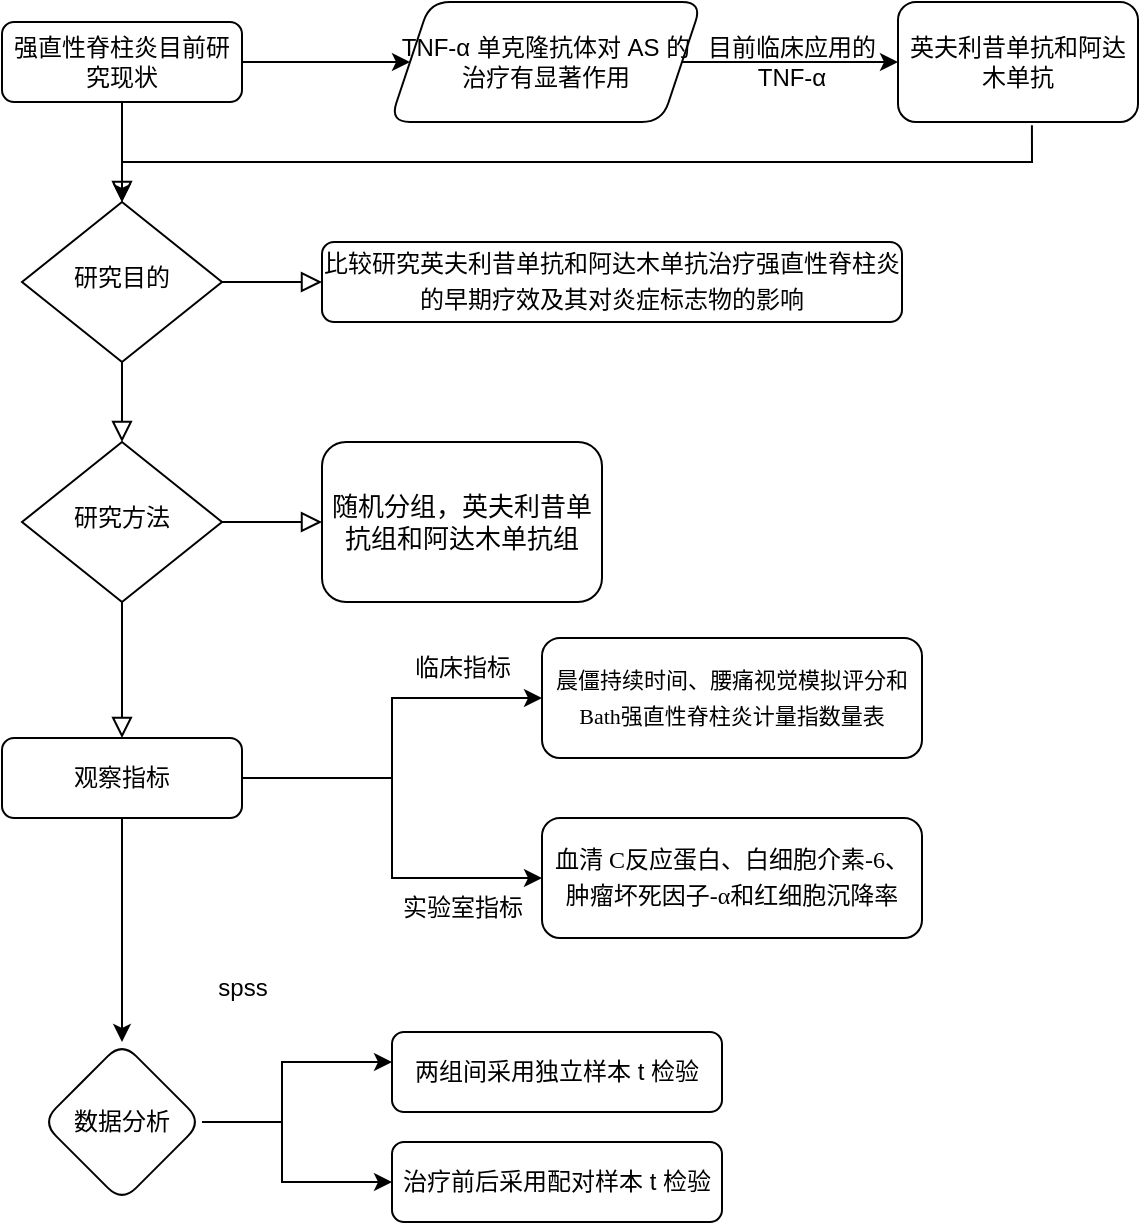 <mxfile version="21.7.4" type="github">
  <diagram id="C5RBs43oDa-KdzZeNtuy" name="Page-1">
    <mxGraphModel dx="819" dy="515" grid="1" gridSize="10" guides="1" tooltips="1" connect="1" arrows="1" fold="1" page="1" pageScale="1" pageWidth="827" pageHeight="1169" math="0" shadow="0">
      <root>
        <mxCell id="WIyWlLk6GJQsqaUBKTNV-0" />
        <mxCell id="WIyWlLk6GJQsqaUBKTNV-1" parent="WIyWlLk6GJQsqaUBKTNV-0" />
        <mxCell id="WIyWlLk6GJQsqaUBKTNV-2" value="" style="rounded=0;html=1;jettySize=auto;orthogonalLoop=1;fontSize=11;endArrow=block;endFill=0;endSize=8;strokeWidth=1;shadow=0;labelBackgroundColor=none;edgeStyle=orthogonalEdgeStyle;exitX=0.558;exitY=1.028;exitDx=0;exitDy=0;exitPerimeter=0;" parent="WIyWlLk6GJQsqaUBKTNV-1" source="stuIeU_nHZXq38iPbW_k-2" target="WIyWlLk6GJQsqaUBKTNV-6" edge="1">
          <mxGeometry relative="1" as="geometry">
            <Array as="points">
              <mxPoint x="675" y="150" />
              <mxPoint x="220" y="150" />
            </Array>
          </mxGeometry>
        </mxCell>
        <mxCell id="stuIeU_nHZXq38iPbW_k-1" value="" style="edgeStyle=orthogonalEdgeStyle;rounded=0;orthogonalLoop=1;jettySize=auto;html=1;" edge="1" parent="WIyWlLk6GJQsqaUBKTNV-1" source="WIyWlLk6GJQsqaUBKTNV-3" target="stuIeU_nHZXq38iPbW_k-0">
          <mxGeometry relative="1" as="geometry" />
        </mxCell>
        <mxCell id="stuIeU_nHZXq38iPbW_k-6" value="" style="edgeStyle=orthogonalEdgeStyle;rounded=0;orthogonalLoop=1;jettySize=auto;html=1;" edge="1" parent="WIyWlLk6GJQsqaUBKTNV-1" source="WIyWlLk6GJQsqaUBKTNV-3" target="WIyWlLk6GJQsqaUBKTNV-6">
          <mxGeometry relative="1" as="geometry" />
        </mxCell>
        <mxCell id="WIyWlLk6GJQsqaUBKTNV-3" value="强直性脊柱炎目前研究现状" style="rounded=1;whiteSpace=wrap;html=1;fontSize=12;glass=0;strokeWidth=1;shadow=0;" parent="WIyWlLk6GJQsqaUBKTNV-1" vertex="1">
          <mxGeometry x="160" y="80" width="120" height="40" as="geometry" />
        </mxCell>
        <mxCell id="WIyWlLk6GJQsqaUBKTNV-4" value="" style="rounded=0;html=1;jettySize=auto;orthogonalLoop=1;fontSize=11;endArrow=block;endFill=0;endSize=8;strokeWidth=1;shadow=0;labelBackgroundColor=none;edgeStyle=orthogonalEdgeStyle;" parent="WIyWlLk6GJQsqaUBKTNV-1" source="WIyWlLk6GJQsqaUBKTNV-6" target="WIyWlLk6GJQsqaUBKTNV-10" edge="1">
          <mxGeometry y="20" relative="1" as="geometry">
            <mxPoint as="offset" />
          </mxGeometry>
        </mxCell>
        <mxCell id="WIyWlLk6GJQsqaUBKTNV-5" value="" style="edgeStyle=orthogonalEdgeStyle;rounded=0;html=1;jettySize=auto;orthogonalLoop=1;fontSize=11;endArrow=block;endFill=0;endSize=8;strokeWidth=1;shadow=0;labelBackgroundColor=none;" parent="WIyWlLk6GJQsqaUBKTNV-1" source="WIyWlLk6GJQsqaUBKTNV-6" target="WIyWlLk6GJQsqaUBKTNV-7" edge="1">
          <mxGeometry y="10" relative="1" as="geometry">
            <mxPoint as="offset" />
          </mxGeometry>
        </mxCell>
        <mxCell id="WIyWlLk6GJQsqaUBKTNV-6" value="研究目的" style="rhombus;whiteSpace=wrap;html=1;shadow=0;fontFamily=Helvetica;fontSize=12;align=center;strokeWidth=1;spacing=6;spacingTop=-4;" parent="WIyWlLk6GJQsqaUBKTNV-1" vertex="1">
          <mxGeometry x="170" y="170" width="100" height="80" as="geometry" />
        </mxCell>
        <mxCell id="WIyWlLk6GJQsqaUBKTNV-7" value="比较研究英夫利昔单抗和阿达木单抗治疗强直性脊柱炎的早期疗效及其对炎症标志物的影响&lt;span style=&quot;font-size: medium; text-align: start;&quot;&gt;&lt;/span&gt;" style="rounded=1;whiteSpace=wrap;html=1;fontSize=12;glass=0;strokeWidth=1;shadow=0;" parent="WIyWlLk6GJQsqaUBKTNV-1" vertex="1">
          <mxGeometry x="320" y="190" width="290" height="40" as="geometry" />
        </mxCell>
        <mxCell id="WIyWlLk6GJQsqaUBKTNV-8" value="" style="rounded=0;html=1;jettySize=auto;orthogonalLoop=1;fontSize=11;endArrow=block;endFill=0;endSize=8;strokeWidth=1;shadow=0;labelBackgroundColor=none;edgeStyle=orthogonalEdgeStyle;" parent="WIyWlLk6GJQsqaUBKTNV-1" source="WIyWlLk6GJQsqaUBKTNV-10" target="WIyWlLk6GJQsqaUBKTNV-11" edge="1">
          <mxGeometry x="0.333" y="20" relative="1" as="geometry">
            <mxPoint as="offset" />
          </mxGeometry>
        </mxCell>
        <mxCell id="WIyWlLk6GJQsqaUBKTNV-9" value="" style="edgeStyle=orthogonalEdgeStyle;rounded=0;html=1;jettySize=auto;orthogonalLoop=1;fontSize=11;endArrow=block;endFill=0;endSize=8;strokeWidth=1;shadow=0;labelBackgroundColor=none;" parent="WIyWlLk6GJQsqaUBKTNV-1" source="WIyWlLk6GJQsqaUBKTNV-10" target="WIyWlLk6GJQsqaUBKTNV-12" edge="1">
          <mxGeometry y="10" relative="1" as="geometry">
            <mxPoint as="offset" />
          </mxGeometry>
        </mxCell>
        <mxCell id="WIyWlLk6GJQsqaUBKTNV-10" value="研究方法" style="rhombus;whiteSpace=wrap;html=1;shadow=0;fontFamily=Helvetica;fontSize=12;align=center;strokeWidth=1;spacing=6;spacingTop=-4;" parent="WIyWlLk6GJQsqaUBKTNV-1" vertex="1">
          <mxGeometry x="170" y="290" width="100" height="80" as="geometry" />
        </mxCell>
        <mxCell id="stuIeU_nHZXq38iPbW_k-8" value="" style="edgeStyle=orthogonalEdgeStyle;rounded=0;orthogonalLoop=1;jettySize=auto;html=1;" edge="1" parent="WIyWlLk6GJQsqaUBKTNV-1" source="WIyWlLk6GJQsqaUBKTNV-11" target="stuIeU_nHZXq38iPbW_k-7">
          <mxGeometry relative="1" as="geometry" />
        </mxCell>
        <mxCell id="stuIeU_nHZXq38iPbW_k-14" value="" style="edgeStyle=orthogonalEdgeStyle;rounded=0;orthogonalLoop=1;jettySize=auto;html=1;entryX=0;entryY=0.5;entryDx=0;entryDy=0;" edge="1" parent="WIyWlLk6GJQsqaUBKTNV-1" source="WIyWlLk6GJQsqaUBKTNV-11" target="stuIeU_nHZXq38iPbW_k-13">
          <mxGeometry relative="1" as="geometry" />
        </mxCell>
        <mxCell id="stuIeU_nHZXq38iPbW_k-17" value="" style="edgeStyle=orthogonalEdgeStyle;rounded=0;orthogonalLoop=1;jettySize=auto;html=1;" edge="1" parent="WIyWlLk6GJQsqaUBKTNV-1" source="WIyWlLk6GJQsqaUBKTNV-11" target="stuIeU_nHZXq38iPbW_k-16">
          <mxGeometry relative="1" as="geometry" />
        </mxCell>
        <mxCell id="WIyWlLk6GJQsqaUBKTNV-11" value="观察指标" style="rounded=1;whiteSpace=wrap;html=1;fontSize=12;glass=0;strokeWidth=1;shadow=0;" parent="WIyWlLk6GJQsqaUBKTNV-1" vertex="1">
          <mxGeometry x="160" y="438" width="120" height="40" as="geometry" />
        </mxCell>
        <mxCell id="WIyWlLk6GJQsqaUBKTNV-12" value="&lt;div style=&quot;text-align: center;&quot;&gt;&lt;span style=&quot;font-family: 宋体; text-align: start; font-size: 13px; background-color: transparent;&quot;&gt;随机分组，英夫利昔单抗组和阿达木单抗组&lt;/span&gt;&lt;/div&gt;&lt;span style=&quot;font-size: medium; text-align: start;&quot;&gt;&lt;/span&gt;" style="rounded=1;whiteSpace=wrap;html=1;fontSize=12;glass=0;strokeWidth=1;shadow=0;" parent="WIyWlLk6GJQsqaUBKTNV-1" vertex="1">
          <mxGeometry x="320" y="290" width="140" height="80" as="geometry" />
        </mxCell>
        <mxCell id="stuIeU_nHZXq38iPbW_k-3" value="" style="edgeStyle=orthogonalEdgeStyle;rounded=0;orthogonalLoop=1;jettySize=auto;html=1;" edge="1" parent="WIyWlLk6GJQsqaUBKTNV-1" source="stuIeU_nHZXq38iPbW_k-0" target="stuIeU_nHZXq38iPbW_k-2">
          <mxGeometry relative="1" as="geometry">
            <Array as="points">
              <mxPoint x="530" y="100" />
              <mxPoint x="530" y="100" />
            </Array>
          </mxGeometry>
        </mxCell>
        <mxCell id="stuIeU_nHZXq38iPbW_k-0" value="TNF-α 单克隆抗体对 AS 的治疗有显著作用" style="shape=parallelogram;perimeter=parallelogramPerimeter;whiteSpace=wrap;html=1;fixedSize=1;rounded=1;glass=0;strokeWidth=1;shadow=0;" vertex="1" parent="WIyWlLk6GJQsqaUBKTNV-1">
          <mxGeometry x="354" y="70" width="156" height="60" as="geometry" />
        </mxCell>
        <mxCell id="stuIeU_nHZXq38iPbW_k-2" value="英夫利昔单抗和阿达木单抗" style="rounded=1;whiteSpace=wrap;html=1;glass=0;strokeWidth=1;shadow=0;" vertex="1" parent="WIyWlLk6GJQsqaUBKTNV-1">
          <mxGeometry x="608" y="70" width="120" height="60" as="geometry" />
        </mxCell>
        <mxCell id="stuIeU_nHZXq38iPbW_k-5" value="目前临床应用的TNF-α" style="text;strokeColor=none;align=center;fillColor=none;html=1;verticalAlign=middle;whiteSpace=wrap;rounded=0;" vertex="1" parent="WIyWlLk6GJQsqaUBKTNV-1">
          <mxGeometry x="510" y="85" width="90" height="30" as="geometry" />
        </mxCell>
        <mxCell id="stuIeU_nHZXq38iPbW_k-7" value="&lt;font style=&quot;font-size: 11px;&quot;&gt;晨僵持续时间、腰痛视觉模拟评分和&lt;span style=&quot;text-align: start; font-family: &amp;quot;Times New Roman&amp;quot;, serif; font-size: 11px;&quot; lang=&quot;EN-US&quot;&gt;Bath&lt;/span&gt;&lt;span style=&quot;text-align: start; font-family: 宋体; font-size: 11px;&quot;&gt;强直性脊柱炎计量指数量表&lt;/span&gt;&lt;/font&gt;&lt;span style=&quot;font-size: medium; text-align: start;&quot;&gt;&lt;/span&gt;" style="whiteSpace=wrap;html=1;rounded=1;glass=0;strokeWidth=1;shadow=0;" vertex="1" parent="WIyWlLk6GJQsqaUBKTNV-1">
          <mxGeometry x="430" y="388" width="190" height="60" as="geometry" />
        </mxCell>
        <mxCell id="stuIeU_nHZXq38iPbW_k-9" value="临床指标" style="text;html=1;align=center;verticalAlign=middle;resizable=0;points=[];autosize=1;strokeColor=none;fillColor=none;" vertex="1" parent="WIyWlLk6GJQsqaUBKTNV-1">
          <mxGeometry x="355" y="388" width="70" height="30" as="geometry" />
        </mxCell>
        <mxCell id="stuIeU_nHZXq38iPbW_k-13" value="&lt;font style=&quot;font-size: 12px;&quot;&gt;血清&lt;span style=&quot;text-align: start; font-family: &amp;quot;Times New Roman&amp;quot;, serif;&quot; lang=&quot;EN-US&quot;&gt; C&lt;/span&gt;&lt;span style=&quot;text-align: start; font-family: 宋体;&quot;&gt;反应蛋白、白细胞介素&lt;/span&gt;&lt;span style=&quot;text-align: start; font-family: &amp;quot;Times New Roman&amp;quot;, serif;&quot; lang=&quot;EN-US&quot;&gt;-6&lt;/span&gt;&lt;span style=&quot;text-align: start; font-family: 宋体;&quot;&gt;、肿瘤坏死因子&lt;/span&gt;&lt;span style=&quot;text-align: start; font-family: &amp;quot;Times New Roman&amp;quot;, serif;&quot; lang=&quot;EN-US&quot;&gt;-α&lt;/span&gt;&lt;span style=&quot;text-align: start; font-family: 宋体;&quot;&gt;和红细胞沉降率&lt;/span&gt;&lt;/font&gt;&lt;span style=&quot;font-size: medium; text-align: start;&quot;&gt;&lt;/span&gt;" style="whiteSpace=wrap;html=1;rounded=1;glass=0;strokeWidth=1;shadow=0;" vertex="1" parent="WIyWlLk6GJQsqaUBKTNV-1">
          <mxGeometry x="430" y="478" width="190" height="60" as="geometry" />
        </mxCell>
        <mxCell id="stuIeU_nHZXq38iPbW_k-15" value="实验室指标" style="text;html=1;align=center;verticalAlign=middle;resizable=0;points=[];autosize=1;strokeColor=none;fillColor=none;" vertex="1" parent="WIyWlLk6GJQsqaUBKTNV-1">
          <mxGeometry x="350" y="508" width="80" height="30" as="geometry" />
        </mxCell>
        <mxCell id="stuIeU_nHZXq38iPbW_k-34" value="" style="edgeStyle=orthogonalEdgeStyle;rounded=0;orthogonalLoop=1;jettySize=auto;html=1;" edge="1" parent="WIyWlLk6GJQsqaUBKTNV-1" source="stuIeU_nHZXq38iPbW_k-16" target="stuIeU_nHZXq38iPbW_k-33">
          <mxGeometry relative="1" as="geometry">
            <Array as="points">
              <mxPoint x="300" y="630" />
              <mxPoint x="300" y="600" />
            </Array>
          </mxGeometry>
        </mxCell>
        <mxCell id="stuIeU_nHZXq38iPbW_k-36" value="" style="edgeStyle=orthogonalEdgeStyle;rounded=0;orthogonalLoop=1;jettySize=auto;html=1;" edge="1" parent="WIyWlLk6GJQsqaUBKTNV-1" source="stuIeU_nHZXq38iPbW_k-16" target="stuIeU_nHZXq38iPbW_k-35">
          <mxGeometry relative="1" as="geometry">
            <Array as="points">
              <mxPoint x="300" y="630" />
            </Array>
          </mxGeometry>
        </mxCell>
        <mxCell id="stuIeU_nHZXq38iPbW_k-16" value="数据分析" style="rhombus;whiteSpace=wrap;html=1;rounded=1;glass=0;strokeWidth=1;shadow=0;" vertex="1" parent="WIyWlLk6GJQsqaUBKTNV-1">
          <mxGeometry x="180" y="590" width="80" height="80" as="geometry" />
        </mxCell>
        <mxCell id="stuIeU_nHZXq38iPbW_k-20" value="spss" style="text;html=1;align=center;verticalAlign=middle;resizable=0;points=[];autosize=1;strokeColor=none;fillColor=none;" vertex="1" parent="WIyWlLk6GJQsqaUBKTNV-1">
          <mxGeometry x="255" y="548" width="50" height="30" as="geometry" />
        </mxCell>
        <mxCell id="stuIeU_nHZXq38iPbW_k-33" value="两组间采用独立样本 t 检验" style="whiteSpace=wrap;html=1;rounded=1;glass=0;strokeWidth=1;shadow=0;" vertex="1" parent="WIyWlLk6GJQsqaUBKTNV-1">
          <mxGeometry x="355" y="585" width="165" height="40" as="geometry" />
        </mxCell>
        <mxCell id="stuIeU_nHZXq38iPbW_k-35" value="治疗前后采用配对样本 t 检验" style="whiteSpace=wrap;html=1;rounded=1;glass=0;strokeWidth=1;shadow=0;" vertex="1" parent="WIyWlLk6GJQsqaUBKTNV-1">
          <mxGeometry x="355" y="640" width="165" height="40" as="geometry" />
        </mxCell>
      </root>
    </mxGraphModel>
  </diagram>
</mxfile>
